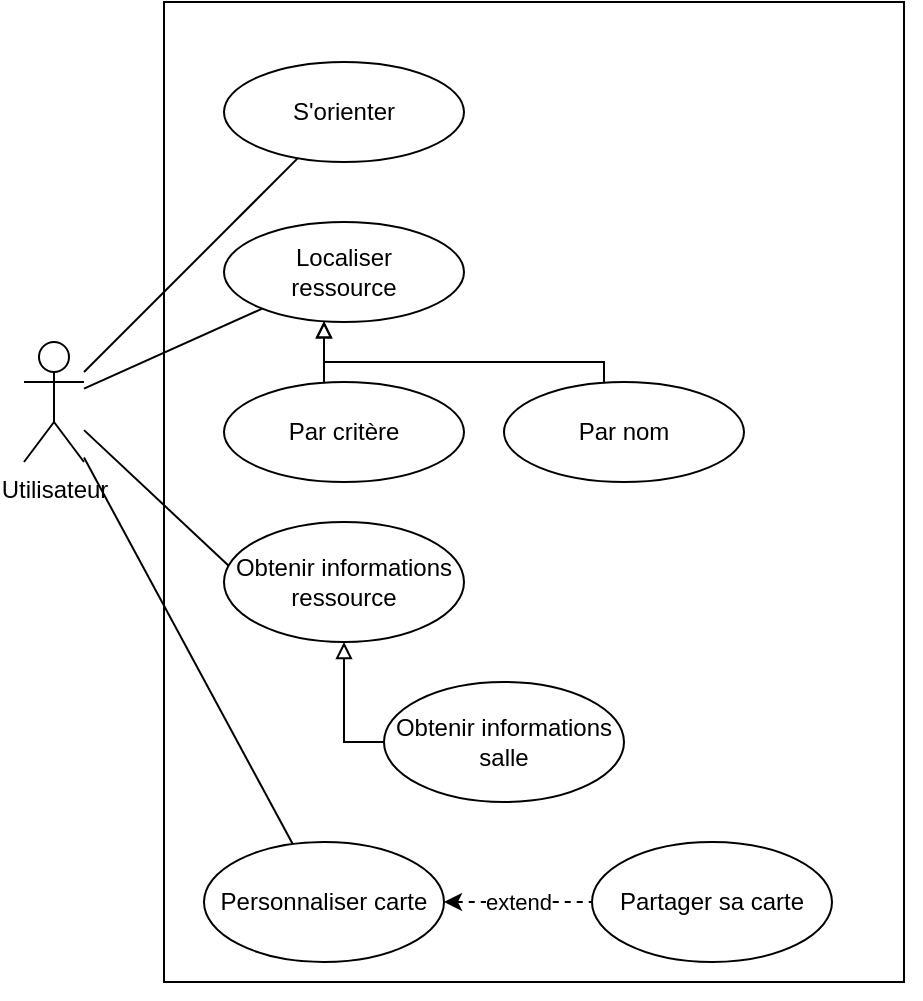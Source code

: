 <mxfile version="17.2.0" type="device"><diagram id="FZpzRW4NbKnCDctTzZR6" name="Page-1"><mxGraphModel dx="808" dy="1672" grid="1" gridSize="10" guides="1" tooltips="1" connect="1" arrows="1" fold="1" page="1" pageScale="1" pageWidth="827" pageHeight="1169" math="0" shadow="0"><root><mxCell id="0"/><mxCell id="1" parent="0"/><mxCell id="70AgNeeiUI-pLNz3HAKs-84" value="" style="rounded=0;whiteSpace=wrap;html=1;fillColor=none;strokeWidth=1;" parent="1" vertex="1"><mxGeometry x="140" y="-890" width="370" height="490" as="geometry"/></mxCell><mxCell id="70AgNeeiUI-pLNz3HAKs-16" style="rounded=0;orthogonalLoop=1;jettySize=auto;html=1;endArrow=none;endFill=0;shadow=0;sketch=0;" parent="1" source="70AgNeeiUI-pLNz3HAKs-2" target="70AgNeeiUI-pLNz3HAKs-10" edge="1"><mxGeometry relative="1" as="geometry"><Array as="points"/><mxPoint x="90.837" y="-710" as="sourcePoint"/></mxGeometry></mxCell><mxCell id="70AgNeeiUI-pLNz3HAKs-46" style="edgeStyle=none;rounded=0;orthogonalLoop=1;jettySize=auto;html=1;strokeColor=default;endArrow=none;endFill=0;" parent="1" source="70AgNeeiUI-pLNz3HAKs-2" target="70AgNeeiUI-pLNz3HAKs-44" edge="1"><mxGeometry relative="1" as="geometry"><Array as="points"/></mxGeometry></mxCell><mxCell id="70AgNeeiUI-pLNz3HAKs-66" style="edgeStyle=none;rounded=0;orthogonalLoop=1;jettySize=auto;html=1;entryX=0.025;entryY=0.375;entryDx=0;entryDy=0;entryPerimeter=0;endArrow=none;endFill=0;strokeColor=default;" parent="1" source="70AgNeeiUI-pLNz3HAKs-2" target="70AgNeeiUI-pLNz3HAKs-58" edge="1"><mxGeometry relative="1" as="geometry"/></mxCell><mxCell id="Rnv9OTpDQeND1-r47n4X-6" style="rounded=0;orthogonalLoop=1;jettySize=auto;html=1;endArrow=none;endFill=0;" parent="1" source="70AgNeeiUI-pLNz3HAKs-2" target="Rnv9OTpDQeND1-r47n4X-5" edge="1"><mxGeometry relative="1" as="geometry"/></mxCell><mxCell id="70AgNeeiUI-pLNz3HAKs-2" value="&lt;div&gt;Utilisateur&lt;/div&gt;&lt;div&gt;&lt;br&gt;&lt;/div&gt;&lt;div&gt;&lt;br&gt;&lt;/div&gt;" style="shape=umlActor;verticalLabelPosition=bottom;verticalAlign=top;html=1;outlineConnect=0;" parent="1" vertex="1"><mxGeometry x="70" y="-720" width="30" height="60" as="geometry"/></mxCell><mxCell id="70AgNeeiUI-pLNz3HAKs-10" value="S'orienter" style="ellipse;whiteSpace=wrap;html=1;" parent="1" vertex="1"><mxGeometry x="170" y="-860" width="120" height="50" as="geometry"/></mxCell><mxCell id="70AgNeeiUI-pLNz3HAKs-44" value="Localiser&lt;div&gt;ressource &lt;br&gt;&lt;/div&gt;" style="ellipse;whiteSpace=wrap;html=1;" parent="1" vertex="1"><mxGeometry x="170" y="-780" width="120" height="50" as="geometry"/></mxCell><mxCell id="70AgNeeiUI-pLNz3HAKs-55" style="edgeStyle=none;rounded=0;orthogonalLoop=1;jettySize=auto;html=1;exitX=1;exitY=0;exitDx=0;exitDy=0;dashed=1;endArrow=block;endFill=0;strokeColor=default;" parent="1" source="70AgNeeiUI-pLNz3HAKs-10" target="70AgNeeiUI-pLNz3HAKs-10" edge="1"><mxGeometry relative="1" as="geometry"/></mxCell><mxCell id="70AgNeeiUI-pLNz3HAKs-58" value="Obtenir informations ressource" style="ellipse;whiteSpace=wrap;html=1;" parent="1" vertex="1"><mxGeometry x="170" y="-630" width="120" height="60" as="geometry"/></mxCell><mxCell id="70AgNeeiUI-pLNz3HAKs-69" style="edgeStyle=none;rounded=0;orthogonalLoop=1;jettySize=auto;html=1;exitX=0;exitY=1;exitDx=0;exitDy=0;dashed=1;endArrow=classic;endFill=1;strokeColor=default;" parent="1" source="70AgNeeiUI-pLNz3HAKs-44" target="70AgNeeiUI-pLNz3HAKs-44" edge="1"><mxGeometry relative="1" as="geometry"/></mxCell><mxCell id="70AgNeeiUI-pLNz3HAKs-85" style="edgeStyle=none;rounded=0;orthogonalLoop=1;jettySize=auto;html=1;exitX=1;exitY=0.5;exitDx=0;exitDy=0;dashed=1;endArrow=classic;endFill=1;strokeColor=default;" parent="1" source="70AgNeeiUI-pLNz3HAKs-84" target="70AgNeeiUI-pLNz3HAKs-84" edge="1"><mxGeometry relative="1" as="geometry"/></mxCell><mxCell id="ypEgNYpsrkIsUNGVZHYJ-7" style="edgeStyle=orthogonalEdgeStyle;rounded=0;orthogonalLoop=1;jettySize=auto;html=1;exitX=0.5;exitY=1;exitDx=0;exitDy=0;endArrow=block;endFill=0;" parent="1" source="70AgNeeiUI-pLNz3HAKs-84" target="70AgNeeiUI-pLNz3HAKs-84" edge="1"><mxGeometry relative="1" as="geometry"/></mxCell><mxCell id="Rnv9OTpDQeND1-r47n4X-3" style="edgeStyle=orthogonalEdgeStyle;rounded=0;orthogonalLoop=1;jettySize=auto;html=1;endArrow=block;endFill=0;" parent="1" source="Rnv9OTpDQeND1-r47n4X-1" target="70AgNeeiUI-pLNz3HAKs-44" edge="1"><mxGeometry relative="1" as="geometry"><Array as="points"><mxPoint x="220" y="-720"/><mxPoint x="220" y="-720"/></Array></mxGeometry></mxCell><mxCell id="Rnv9OTpDQeND1-r47n4X-1" value="&lt;div&gt;Par critère&lt;/div&gt;" style="ellipse;whiteSpace=wrap;html=1;" parent="1" vertex="1"><mxGeometry x="170" y="-700" width="120" height="50" as="geometry"/></mxCell><mxCell id="Rnv9OTpDQeND1-r47n4X-4" style="edgeStyle=orthogonalEdgeStyle;rounded=0;orthogonalLoop=1;jettySize=auto;html=1;endArrow=block;endFill=0;" parent="1" source="Rnv9OTpDQeND1-r47n4X-2" target="70AgNeeiUI-pLNz3HAKs-44" edge="1"><mxGeometry relative="1" as="geometry"><Array as="points"><mxPoint x="360" y="-710"/><mxPoint x="220" y="-710"/></Array></mxGeometry></mxCell><mxCell id="Rnv9OTpDQeND1-r47n4X-2" value="Par nom" style="ellipse;whiteSpace=wrap;html=1;" parent="1" vertex="1"><mxGeometry x="310" y="-700" width="120" height="50" as="geometry"/></mxCell><mxCell id="Rnv9OTpDQeND1-r47n4X-10" value="extend" style="edgeStyle=none;rounded=0;orthogonalLoop=1;jettySize=auto;html=1;endArrow=none;endFill=0;dashed=1;startArrow=classic;startFill=1;" parent="1" source="Rnv9OTpDQeND1-r47n4X-5" target="Rnv9OTpDQeND1-r47n4X-7" edge="1"><mxGeometry relative="1" as="geometry"/></mxCell><mxCell id="Rnv9OTpDQeND1-r47n4X-5" value="Personnaliser carte" style="ellipse;whiteSpace=wrap;html=1;" parent="1" vertex="1"><mxGeometry x="160" y="-470" width="120" height="60" as="geometry"/></mxCell><mxCell id="Rnv9OTpDQeND1-r47n4X-7" value="Partager sa carte" style="ellipse;whiteSpace=wrap;html=1;" parent="1" vertex="1"><mxGeometry x="354" y="-470" width="120" height="60" as="geometry"/></mxCell><mxCell id="Rnv9OTpDQeND1-r47n4X-11" style="edgeStyle=none;rounded=0;orthogonalLoop=1;jettySize=auto;html=1;exitX=1;exitY=1;exitDx=0;exitDy=0;dashed=1;startArrow=classic;startFill=1;endArrow=none;endFill=0;" parent="1" source="70AgNeeiUI-pLNz3HAKs-58" target="70AgNeeiUI-pLNz3HAKs-58" edge="1"><mxGeometry relative="1" as="geometry"/></mxCell><mxCell id="maUGLXo4EVKqj7UL7JaU-3" style="edgeStyle=orthogonalEdgeStyle;rounded=0;orthogonalLoop=1;jettySize=auto;html=1;endArrow=block;endFill=0;" edge="1" parent="1" source="maUGLXo4EVKqj7UL7JaU-2" target="70AgNeeiUI-pLNz3HAKs-58"><mxGeometry relative="1" as="geometry"><Array as="points"><mxPoint x="230" y="-520"/></Array></mxGeometry></mxCell><mxCell id="maUGLXo4EVKqj7UL7JaU-2" value="Obtenir informations salle" style="ellipse;whiteSpace=wrap;html=1;" vertex="1" parent="1"><mxGeometry x="250" y="-550" width="120" height="60" as="geometry"/></mxCell></root></mxGraphModel></diagram></mxfile>
